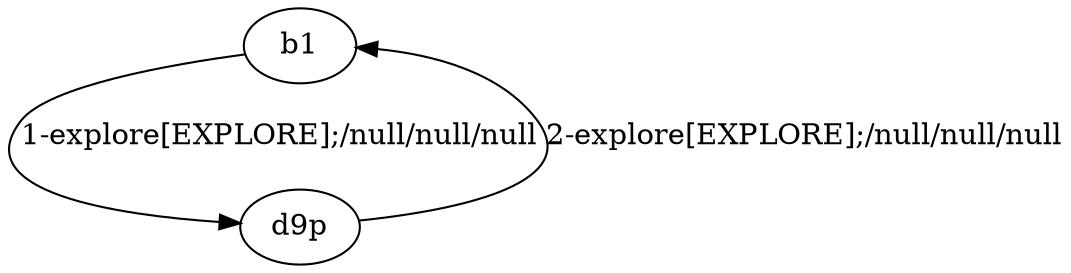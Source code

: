 # Total number of goals covered by this test: 1
# d9p --> b1

digraph g {
"b1" -> "d9p" [label = "1-explore[EXPLORE];/null/null/null"];
"d9p" -> "b1" [label = "2-explore[EXPLORE];/null/null/null"];
}